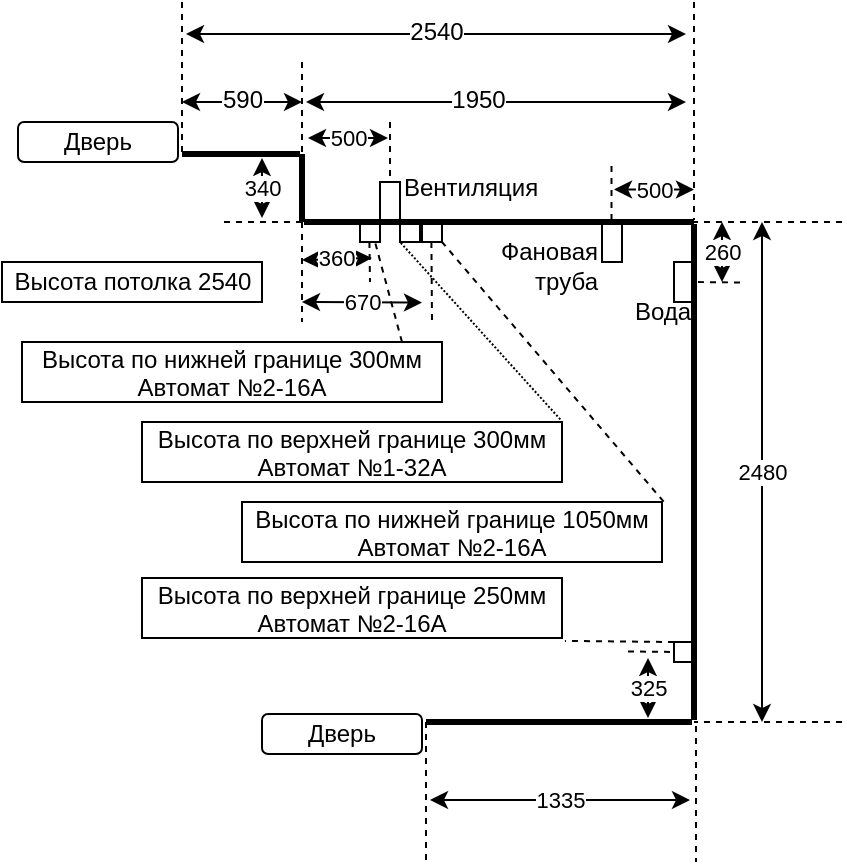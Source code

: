 <mxfile version="13.0.1" type="github">
  <diagram id="R_DxPCeixOQNwFfjoLMG" name="Page-1">
    <mxGraphModel dx="584" dy="428" grid="1" gridSize="10" guides="1" tooltips="1" connect="1" arrows="1" fold="1" page="1" pageScale="1" pageWidth="1169" pageHeight="827" math="0" shadow="0">
      <root>
        <mxCell id="0" />
        <mxCell id="1" parent="0" />
        <mxCell id="0VKKkhOmz3GfWBMJ0mJU-4" value="" style="endArrow=none;html=1;strokeWidth=3;" parent="1" edge="1">
          <mxGeometry width="50" height="50" relative="1" as="geometry">
            <mxPoint x="510" y="206" as="sourcePoint" />
            <mxPoint x="569" y="206" as="targetPoint" />
          </mxGeometry>
        </mxCell>
        <mxCell id="0VKKkhOmz3GfWBMJ0mJU-6" value="" style="endArrow=none;html=1;strokeWidth=3;" parent="1" edge="1">
          <mxGeometry width="50" height="50" relative="1" as="geometry">
            <mxPoint x="570" y="206" as="sourcePoint" />
            <mxPoint x="570" y="240" as="targetPoint" />
          </mxGeometry>
        </mxCell>
        <mxCell id="0VKKkhOmz3GfWBMJ0mJU-7" value="" style="endArrow=none;html=1;strokeWidth=3;" parent="1" edge="1">
          <mxGeometry width="50" height="50" relative="1" as="geometry">
            <mxPoint x="571" y="240" as="sourcePoint" />
            <mxPoint x="766" y="240" as="targetPoint" />
          </mxGeometry>
        </mxCell>
        <mxCell id="0VKKkhOmz3GfWBMJ0mJU-8" value="" style="endArrow=none;html=1;strokeWidth=3;" parent="1" edge="1">
          <mxGeometry width="50" height="50" relative="1" as="geometry">
            <mxPoint x="766" y="241" as="sourcePoint" />
            <mxPoint x="766" y="489" as="targetPoint" />
          </mxGeometry>
        </mxCell>
        <mxCell id="0VKKkhOmz3GfWBMJ0mJU-9" value="" style="endArrow=none;html=1;strokeWidth=3;" parent="1" edge="1">
          <mxGeometry width="50" height="50" relative="1" as="geometry">
            <mxPoint x="765" y="490" as="sourcePoint" />
            <mxPoint x="632" y="490" as="targetPoint" />
          </mxGeometry>
        </mxCell>
        <mxCell id="0VKKkhOmz3GfWBMJ0mJU-13" value="Вентиляция" style="rounded=0;whiteSpace=wrap;html=1;fillColor=none;labelPosition=right;verticalLabelPosition=middle;align=left;verticalAlign=middle;spacingLeft=0;spacingTop=-15;" parent="1" vertex="1">
          <mxGeometry x="609" y="220" width="10" height="20" as="geometry" />
        </mxCell>
        <mxCell id="_PuhexjM3OvpnEOsU9iP-3" value="" style="endArrow=none;dashed=1;html=1;" parent="1" edge="1">
          <mxGeometry width="50" height="50" relative="1" as="geometry">
            <mxPoint x="840" y="490" as="sourcePoint" />
            <mxPoint x="766" y="490" as="targetPoint" />
          </mxGeometry>
        </mxCell>
        <mxCell id="_PuhexjM3OvpnEOsU9iP-4" value="" style="endArrow=none;dashed=1;html=1;" parent="1" edge="1">
          <mxGeometry width="50" height="50" relative="1" as="geometry">
            <mxPoint x="840" y="240" as="sourcePoint" />
            <mxPoint x="765" y="240" as="targetPoint" />
          </mxGeometry>
        </mxCell>
        <mxCell id="_PuhexjM3OvpnEOsU9iP-5" value="" style="endArrow=none;dashed=1;html=1;" parent="1" edge="1">
          <mxGeometry width="50" height="50" relative="1" as="geometry">
            <mxPoint x="766" y="130" as="sourcePoint" />
            <mxPoint x="766" y="239" as="targetPoint" />
          </mxGeometry>
        </mxCell>
        <mxCell id="_PuhexjM3OvpnEOsU9iP-6" value="" style="endArrow=none;dashed=1;html=1;" parent="1" edge="1">
          <mxGeometry width="50" height="50" relative="1" as="geometry">
            <mxPoint x="570" y="160" as="sourcePoint" />
            <mxPoint x="570" y="210" as="targetPoint" />
          </mxGeometry>
        </mxCell>
        <mxCell id="_PuhexjM3OvpnEOsU9iP-7" value="" style="endArrow=none;dashed=1;html=1;" parent="1" edge="1">
          <mxGeometry width="50" height="50" relative="1" as="geometry">
            <mxPoint x="510" y="130" as="sourcePoint" />
            <mxPoint x="510" y="205" as="targetPoint" />
          </mxGeometry>
        </mxCell>
        <mxCell id="_PuhexjM3OvpnEOsU9iP-8" value="" style="endArrow=none;dashed=1;html=1;" parent="1" edge="1">
          <mxGeometry width="50" height="50" relative="1" as="geometry">
            <mxPoint x="614" y="190" as="sourcePoint" />
            <mxPoint x="614" y="220" as="targetPoint" />
          </mxGeometry>
        </mxCell>
        <mxCell id="_PuhexjM3OvpnEOsU9iP-9" value="" style="endArrow=none;dashed=1;html=1;" parent="1" edge="1">
          <mxGeometry width="50" height="50" relative="1" as="geometry">
            <mxPoint x="767" y="492" as="sourcePoint" />
            <mxPoint x="767" y="560" as="targetPoint" />
          </mxGeometry>
        </mxCell>
        <mxCell id="_PuhexjM3OvpnEOsU9iP-10" value="" style="endArrow=classic;startArrow=classic;html=1;" parent="1" edge="1">
          <mxGeometry width="50" height="50" relative="1" as="geometry">
            <mxPoint x="572" y="180" as="sourcePoint" />
            <mxPoint x="762" y="180" as="targetPoint" />
          </mxGeometry>
        </mxCell>
        <mxCell id="_PuhexjM3OvpnEOsU9iP-18" value="1950" style="text;html=1;align=center;verticalAlign=middle;resizable=0;points=[];labelBackgroundColor=#ffffff;" parent="_PuhexjM3OvpnEOsU9iP-10" vertex="1" connectable="0">
          <mxGeometry x="-0.155" y="-1" relative="1" as="geometry">
            <mxPoint x="5.5" y="-2" as="offset" />
          </mxGeometry>
        </mxCell>
        <mxCell id="_PuhexjM3OvpnEOsU9iP-11" value="2480" style="endArrow=classic;startArrow=classic;html=1;" parent="1" edge="1">
          <mxGeometry width="50" height="50" relative="1" as="geometry">
            <mxPoint x="800" y="490" as="sourcePoint" />
            <mxPoint x="800" y="240" as="targetPoint" />
          </mxGeometry>
        </mxCell>
        <mxCell id="_PuhexjM3OvpnEOsU9iP-12" value="1335" style="endArrow=classic;startArrow=classic;html=1;" parent="1" edge="1">
          <mxGeometry width="50" height="50" relative="1" as="geometry">
            <mxPoint x="634" y="529" as="sourcePoint" />
            <mxPoint x="764" y="529" as="targetPoint" />
          </mxGeometry>
        </mxCell>
        <mxCell id="_PuhexjM3OvpnEOsU9iP-13" value="" style="endArrow=none;dashed=1;html=1;" parent="1" edge="1">
          <mxGeometry width="50" height="50" relative="1" as="geometry">
            <mxPoint x="632" y="490" as="sourcePoint" />
            <mxPoint x="632" y="560" as="targetPoint" />
          </mxGeometry>
        </mxCell>
        <mxCell id="_PuhexjM3OvpnEOsU9iP-14" value="" style="endArrow=classic;startArrow=classic;html=1;" parent="1" edge="1">
          <mxGeometry width="50" height="50" relative="1" as="geometry">
            <mxPoint x="510" y="180" as="sourcePoint" />
            <mxPoint x="570" y="180" as="targetPoint" />
          </mxGeometry>
        </mxCell>
        <mxCell id="_PuhexjM3OvpnEOsU9iP-16" value="590" style="text;html=1;align=center;verticalAlign=middle;resizable=0;points=[];labelBackgroundColor=#ffffff;" parent="_PuhexjM3OvpnEOsU9iP-14" vertex="1" connectable="0">
          <mxGeometry x="0.467" y="1" relative="1" as="geometry">
            <mxPoint x="-14" as="offset" />
          </mxGeometry>
        </mxCell>
        <mxCell id="_PuhexjM3OvpnEOsU9iP-15" value="500" style="endArrow=classic;startArrow=classic;html=1;" parent="1" edge="1">
          <mxGeometry width="50" height="50" relative="1" as="geometry">
            <mxPoint x="573" y="198" as="sourcePoint" />
            <mxPoint x="613" y="198" as="targetPoint" />
          </mxGeometry>
        </mxCell>
        <mxCell id="_PuhexjM3OvpnEOsU9iP-19" value="" style="endArrow=classic;startArrow=classic;html=1;" parent="1" edge="1">
          <mxGeometry width="50" height="50" relative="1" as="geometry">
            <mxPoint x="512" y="146" as="sourcePoint" />
            <mxPoint x="762" y="146" as="targetPoint" />
          </mxGeometry>
        </mxCell>
        <mxCell id="_PuhexjM3OvpnEOsU9iP-20" value="2540" style="text;html=1;align=center;verticalAlign=middle;resizable=0;points=[];labelBackgroundColor=#ffffff;" parent="_PuhexjM3OvpnEOsU9iP-19" vertex="1" connectable="0">
          <mxGeometry x="-0.155" y="-1" relative="1" as="geometry">
            <mxPoint x="19.5" y="-2" as="offset" />
          </mxGeometry>
        </mxCell>
        <mxCell id="_PuhexjM3OvpnEOsU9iP-22" value="Дверь" style="rounded=1;whiteSpace=wrap;html=1;fillColor=none;" parent="1" vertex="1">
          <mxGeometry x="550" y="486" width="80" height="20" as="geometry" />
        </mxCell>
        <mxCell id="_PuhexjM3OvpnEOsU9iP-25" value="Дверь" style="rounded=1;whiteSpace=wrap;html=1;fillColor=none;" parent="1" vertex="1">
          <mxGeometry x="428" y="190" width="80" height="20" as="geometry" />
        </mxCell>
        <mxCell id="_PuhexjM3OvpnEOsU9iP-26" value="" style="endArrow=none;dashed=1;html=1;" parent="1" edge="1">
          <mxGeometry width="50" height="50" relative="1" as="geometry">
            <mxPoint x="570" y="240" as="sourcePoint" />
            <mxPoint x="530" y="240" as="targetPoint" />
          </mxGeometry>
        </mxCell>
        <mxCell id="_PuhexjM3OvpnEOsU9iP-27" value="340" style="endArrow=classic;startArrow=classic;html=1;" parent="1" edge="1">
          <mxGeometry width="50" height="50" relative="1" as="geometry">
            <mxPoint x="550" y="238" as="sourcePoint" />
            <mxPoint x="550" y="208" as="targetPoint" />
          </mxGeometry>
        </mxCell>
        <mxCell id="_PuhexjM3OvpnEOsU9iP-29" value="Фановая труба" style="rounded=0;whiteSpace=wrap;html=1;fillColor=none;labelPosition=left;verticalLabelPosition=middle;align=right;verticalAlign=middle;spacingTop=23;" parent="1" vertex="1">
          <mxGeometry x="720" y="240" width="10" height="20" as="geometry" />
        </mxCell>
        <mxCell id="_PuhexjM3OvpnEOsU9iP-32" value="Вода" style="rounded=0;whiteSpace=wrap;html=1;fillColor=none;labelPosition=center;verticalLabelPosition=bottom;align=center;verticalAlign=bottom;spacingTop=18;spacingLeft=-21;spacing=8;" parent="1" vertex="1">
          <mxGeometry x="756" y="260" width="10" height="20" as="geometry" />
        </mxCell>
        <mxCell id="_PuhexjM3OvpnEOsU9iP-33" value="" style="endArrow=none;dashed=1;html=1;" parent="1" edge="1">
          <mxGeometry width="50" height="50" relative="1" as="geometry">
            <mxPoint x="724.75" y="212" as="sourcePoint" />
            <mxPoint x="724.75" y="242" as="targetPoint" />
          </mxGeometry>
        </mxCell>
        <mxCell id="_PuhexjM3OvpnEOsU9iP-34" value="500" style="endArrow=classic;startArrow=classic;html=1;" parent="1" edge="1">
          <mxGeometry width="50" height="50" relative="1" as="geometry">
            <mxPoint x="726" y="223.75" as="sourcePoint" />
            <mxPoint x="766" y="223.75" as="targetPoint" />
          </mxGeometry>
        </mxCell>
        <mxCell id="_PuhexjM3OvpnEOsU9iP-35" value="" style="endArrow=none;dashed=1;html=1;" parent="1" edge="1">
          <mxGeometry width="50" height="50" relative="1" as="geometry">
            <mxPoint x="789" y="270.25" as="sourcePoint" />
            <mxPoint x="765" y="270" as="targetPoint" />
          </mxGeometry>
        </mxCell>
        <mxCell id="_PuhexjM3OvpnEOsU9iP-36" value="260" style="endArrow=classic;startArrow=classic;html=1;" parent="1" edge="1">
          <mxGeometry width="50" height="50" relative="1" as="geometry">
            <mxPoint x="780" y="270" as="sourcePoint" />
            <mxPoint x="780" y="240" as="targetPoint" />
          </mxGeometry>
        </mxCell>
        <mxCell id="_PuhexjM3OvpnEOsU9iP-39" value="Высота потолка 2540" style="text;html=1;align=center;verticalAlign=middle;resizable=0;points=[];autosize=1;strokeColor=#000000;" parent="1" vertex="1">
          <mxGeometry x="420" y="260" width="130" height="20" as="geometry" />
        </mxCell>
        <mxCell id="dSYwKLmYKIlvDo7EgEI--1" value="" style="rounded=0;whiteSpace=wrap;html=1;fillColor=none;labelPosition=right;verticalLabelPosition=middle;align=left;verticalAlign=middle;spacingLeft=0;spacingTop=11;fontSize=10;" parent="1" vertex="1">
          <mxGeometry x="599" y="240" width="10" height="10" as="geometry" />
        </mxCell>
        <mxCell id="dSYwKLmYKIlvDo7EgEI--6" value="" style="endArrow=none;dashed=1;html=1;" parent="1" edge="1">
          <mxGeometry width="50" height="50" relative="1" as="geometry">
            <mxPoint x="634.71" y="250" as="sourcePoint" />
            <mxPoint x="635" y="290" as="targetPoint" />
          </mxGeometry>
        </mxCell>
        <mxCell id="dSYwKLmYKIlvDo7EgEI--7" value="" style="endArrow=none;dashed=1;html=1;" parent="1" edge="1">
          <mxGeometry width="50" height="50" relative="1" as="geometry">
            <mxPoint x="570.0" y="240" as="sourcePoint" />
            <mxPoint x="570" y="290" as="targetPoint" />
          </mxGeometry>
        </mxCell>
        <mxCell id="dSYwKLmYKIlvDo7EgEI--8" value="670" style="endArrow=classic;startArrow=classic;html=1;" parent="1" edge="1">
          <mxGeometry width="50" height="50" relative="1" as="geometry">
            <mxPoint x="570" y="280" as="sourcePoint" />
            <mxPoint x="630" y="280.29" as="targetPoint" />
          </mxGeometry>
        </mxCell>
        <mxCell id="dSYwKLmYKIlvDo7EgEI--12" value="" style="rounded=0;whiteSpace=wrap;html=1;fillColor=none;labelPosition=right;verticalLabelPosition=middle;align=left;verticalAlign=middle;spacingLeft=0;spacingTop=41;" parent="1" vertex="1">
          <mxGeometry x="630" y="240" width="10" height="10" as="geometry" />
        </mxCell>
        <mxCell id="dSYwKLmYKIlvDo7EgEI--14" value="Высота по верхней границе 300мм&#xa;Автомат №1-32А" style="text;align=center;verticalAlign=middle;resizable=0;points=[];autosize=1;fontSize=12;strokeColor=#000000;" parent="1" vertex="1">
          <mxGeometry x="490" y="340" width="210" height="30" as="geometry" />
        </mxCell>
        <mxCell id="dSYwKLmYKIlvDo7EgEI--16" value="Высота по нижней границе 1050мм&#xa;Автомат №2-16А" style="text;align=center;verticalAlign=middle;resizable=0;points=[];autosize=1;fontSize=12;strokeColor=#000000;" parent="1" vertex="1">
          <mxGeometry x="540" y="380" width="210" height="30" as="geometry" />
        </mxCell>
        <mxCell id="dSYwKLmYKIlvDo7EgEI--20" value="" style="endArrow=none;dashed=1;html=1;" parent="1" edge="1">
          <mxGeometry width="50" height="50" relative="1" as="geometry">
            <mxPoint x="603.71" y="250" as="sourcePoint" />
            <mxPoint x="604" y="270" as="targetPoint" />
          </mxGeometry>
        </mxCell>
        <mxCell id="dSYwKLmYKIlvDo7EgEI--21" value="360" style="endArrow=classic;startArrow=classic;html=1;" parent="1" edge="1">
          <mxGeometry x="-0.028" y="1" width="50" height="50" relative="1" as="geometry">
            <mxPoint x="570" y="259" as="sourcePoint" />
            <mxPoint x="605" y="258" as="targetPoint" />
            <mxPoint as="offset" />
          </mxGeometry>
        </mxCell>
        <mxCell id="dSYwKLmYKIlvDo7EgEI--28" value="" style="endArrow=none;html=1;fontSize=12;entryX=0;entryY=1;entryDx=0;entryDy=0;exitX=0.996;exitY=-0.043;exitDx=0;exitDy=0;exitPerimeter=0;dashed=1;dashPattern=1 1;" parent="1" source="dSYwKLmYKIlvDo7EgEI--14" target="RBBZqSxovTAMN88KHgLK-1" edge="1">
          <mxGeometry width="50" height="50" relative="1" as="geometry">
            <mxPoint x="720" y="380" as="sourcePoint" />
            <mxPoint x="770" y="330" as="targetPoint" />
          </mxGeometry>
        </mxCell>
        <mxCell id="dSYwKLmYKIlvDo7EgEI--29" value="" style="endArrow=none;html=1;fontSize=12;entryX=1;entryY=1;entryDx=0;entryDy=0;exitX=1.004;exitY=-0.005;exitDx=0;exitDy=0;exitPerimeter=0;dashed=1;" parent="1" source="dSYwKLmYKIlvDo7EgEI--16" target="dSYwKLmYKIlvDo7EgEI--12" edge="1">
          <mxGeometry width="50" height="50" relative="1" as="geometry">
            <mxPoint x="704.16" y="318.71" as="sourcePoint" />
            <mxPoint x="619" y="260" as="targetPoint" />
          </mxGeometry>
        </mxCell>
        <mxCell id="dSYwKLmYKIlvDo7EgEI--30" value="" style="rounded=0;whiteSpace=wrap;html=1;fillColor=none;labelPosition=right;verticalLabelPosition=middle;align=left;verticalAlign=middle;spacingLeft=0;spacingTop=41;" parent="1" vertex="1">
          <mxGeometry x="756" y="450" width="10" height="10" as="geometry" />
        </mxCell>
        <mxCell id="dSYwKLmYKIlvDo7EgEI--31" value="Высота по верхней границе 250мм&#xa;Автомат №2-16А" style="text;align=center;verticalAlign=middle;resizable=0;points=[];autosize=1;fontSize=12;strokeColor=#000000;" parent="1" vertex="1">
          <mxGeometry x="490" y="418" width="210" height="30" as="geometry" />
        </mxCell>
        <mxCell id="dSYwKLmYKIlvDo7EgEI--32" value="" style="endArrow=none;dashed=1;html=1;" parent="1" edge="1">
          <mxGeometry width="50" height="50" relative="1" as="geometry">
            <mxPoint x="754" y="454.96" as="sourcePoint" />
            <mxPoint x="730" y="454.71" as="targetPoint" />
          </mxGeometry>
        </mxCell>
        <mxCell id="dSYwKLmYKIlvDo7EgEI--33" value="" style="endArrow=none;html=1;fontSize=12;entryX=1.007;entryY=1.048;entryDx=0;entryDy=0;exitX=0;exitY=0;exitDx=0;exitDy=0;dashed=1;entryPerimeter=0;" parent="1" source="dSYwKLmYKIlvDo7EgEI--30" target="dSYwKLmYKIlvDo7EgEI--31" edge="1">
          <mxGeometry width="50" height="50" relative="1" as="geometry">
            <mxPoint x="760.84" y="359.85" as="sourcePoint" />
            <mxPoint x="650" y="260" as="targetPoint" />
          </mxGeometry>
        </mxCell>
        <mxCell id="dSYwKLmYKIlvDo7EgEI--34" value="325" style="endArrow=classic;startArrow=classic;html=1;" parent="1" edge="1">
          <mxGeometry width="50" height="50" relative="1" as="geometry">
            <mxPoint x="743" y="488" as="sourcePoint" />
            <mxPoint x="743" y="458" as="targetPoint" />
          </mxGeometry>
        </mxCell>
        <mxCell id="RBBZqSxovTAMN88KHgLK-1" value="" style="rounded=0;whiteSpace=wrap;html=1;fillColor=none;labelPosition=right;verticalLabelPosition=middle;align=left;verticalAlign=middle;spacingLeft=0;spacingTop=11;fontSize=10;" vertex="1" parent="1">
          <mxGeometry x="619" y="240" width="10" height="10" as="geometry" />
        </mxCell>
        <mxCell id="RBBZqSxovTAMN88KHgLK-3" value="" style="endArrow=none;html=1;fontSize=12;entryX=0.75;entryY=1;entryDx=0;entryDy=0;dashed=1;" edge="1" parent="1" target="dSYwKLmYKIlvDo7EgEI--1">
          <mxGeometry width="50" height="50" relative="1" as="geometry">
            <mxPoint x="620" y="300" as="sourcePoint" />
            <mxPoint x="650" y="260" as="targetPoint" />
          </mxGeometry>
        </mxCell>
        <mxCell id="RBBZqSxovTAMN88KHgLK-4" value="Высота по нижней границе 300мм&#xa;Автомат №2-16А" style="text;align=center;verticalAlign=middle;resizable=0;points=[];autosize=1;fontSize=12;strokeColor=#000000;" vertex="1" parent="1">
          <mxGeometry x="430" y="300" width="210" height="30" as="geometry" />
        </mxCell>
      </root>
    </mxGraphModel>
  </diagram>
</mxfile>
